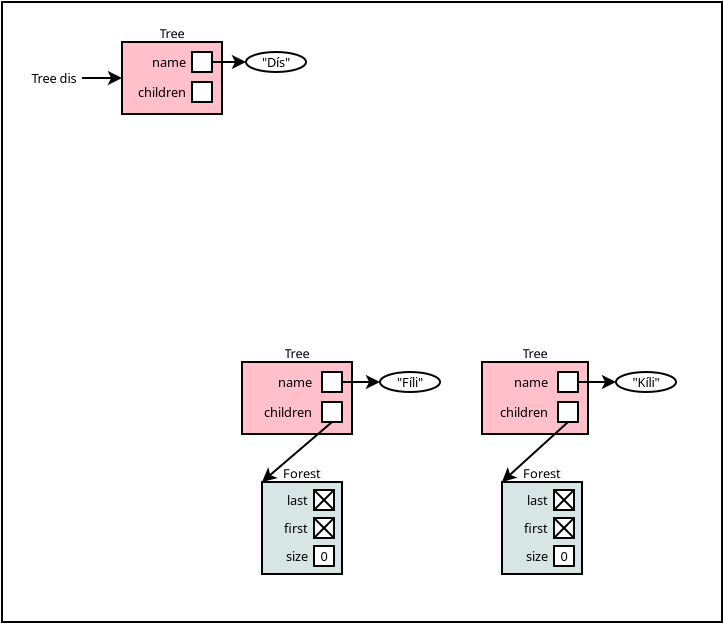 <?xml version="1.0" encoding="UTF-8"?>
<dia:diagram xmlns:dia="http://www.lysator.liu.se/~alla/dia/">
  <dia:layer name="Background" visible="true" active="true">
    <dia:object type="Standard - Box" version="0" id="O0">
      <dia:attribute name="obj_pos">
        <dia:point val="19,0"/>
      </dia:attribute>
      <dia:attribute name="obj_bb">
        <dia:rectangle val="18.95,-0.05;55.05,31.05"/>
      </dia:attribute>
      <dia:attribute name="elem_corner">
        <dia:point val="19,0"/>
      </dia:attribute>
      <dia:attribute name="elem_width">
        <dia:real val="36"/>
      </dia:attribute>
      <dia:attribute name="elem_height">
        <dia:real val="31"/>
      </dia:attribute>
      <dia:attribute name="show_background">
        <dia:boolean val="true"/>
      </dia:attribute>
    </dia:object>
    <dia:object type="Standard - Box" version="0" id="O1">
      <dia:attribute name="obj_pos">
        <dia:point val="25,2"/>
      </dia:attribute>
      <dia:attribute name="obj_bb">
        <dia:rectangle val="24.95,1.95;30.05,5.65"/>
      </dia:attribute>
      <dia:attribute name="elem_corner">
        <dia:point val="25,2"/>
      </dia:attribute>
      <dia:attribute name="elem_width">
        <dia:real val="5"/>
      </dia:attribute>
      <dia:attribute name="elem_height">
        <dia:real val="3.6"/>
      </dia:attribute>
      <dia:attribute name="border_width">
        <dia:real val="0.1"/>
      </dia:attribute>
      <dia:attribute name="inner_color">
        <dia:color val="#ffc0cb"/>
      </dia:attribute>
      <dia:attribute name="show_background">
        <dia:boolean val="true"/>
      </dia:attribute>
    </dia:object>
    <dia:object type="Standard - Text" version="1" id="O2">
      <dia:attribute name="obj_pos">
        <dia:point val="22.8,3.8"/>
      </dia:attribute>
      <dia:attribute name="obj_bb">
        <dia:rectangle val="20.348,3.428;22.8,4.173"/>
      </dia:attribute>
      <dia:attribute name="text">
        <dia:composite type="text">
          <dia:attribute name="string">
            <dia:string>#Tree dis#</dia:string>
          </dia:attribute>
          <dia:attribute name="font">
            <dia:font family="sans" style="0" name="Helvetica"/>
          </dia:attribute>
          <dia:attribute name="height">
            <dia:real val="0.8"/>
          </dia:attribute>
          <dia:attribute name="pos">
            <dia:point val="22.8,4.022"/>
          </dia:attribute>
          <dia:attribute name="color">
            <dia:color val="#000000"/>
          </dia:attribute>
          <dia:attribute name="alignment">
            <dia:enum val="2"/>
          </dia:attribute>
        </dia:composite>
      </dia:attribute>
      <dia:attribute name="valign">
        <dia:enum val="2"/>
      </dia:attribute>
    </dia:object>
    <dia:object type="Standard - Line" version="0" id="O3">
      <dia:attribute name="obj_pos">
        <dia:point val="23,3.8"/>
      </dia:attribute>
      <dia:attribute name="obj_bb">
        <dia:rectangle val="22.95,3.438;25.112,4.162"/>
      </dia:attribute>
      <dia:attribute name="conn_endpoints">
        <dia:point val="23,3.8"/>
        <dia:point val="25,3.8"/>
      </dia:attribute>
      <dia:attribute name="numcp">
        <dia:int val="1"/>
      </dia:attribute>
      <dia:attribute name="end_arrow">
        <dia:enum val="22"/>
      </dia:attribute>
      <dia:attribute name="end_arrow_length">
        <dia:real val="0.5"/>
      </dia:attribute>
      <dia:attribute name="end_arrow_width">
        <dia:real val="0.5"/>
      </dia:attribute>
      <dia:connections>
        <dia:connection handle="1" to="O1" connection="3"/>
      </dia:connections>
    </dia:object>
    <dia:object type="Standard - Text" version="1" id="O4">
      <dia:attribute name="obj_pos">
        <dia:point val="28.2,3"/>
      </dia:attribute>
      <dia:attribute name="obj_bb">
        <dia:rectangle val="26.385,2.627;28.2,3.373"/>
      </dia:attribute>
      <dia:attribute name="text">
        <dia:composite type="text">
          <dia:attribute name="string">
            <dia:string>#name#</dia:string>
          </dia:attribute>
          <dia:attribute name="font">
            <dia:font family="sans" style="0" name="Helvetica"/>
          </dia:attribute>
          <dia:attribute name="height">
            <dia:real val="0.8"/>
          </dia:attribute>
          <dia:attribute name="pos">
            <dia:point val="28.2,3.223"/>
          </dia:attribute>
          <dia:attribute name="color">
            <dia:color val="#000000"/>
          </dia:attribute>
          <dia:attribute name="alignment">
            <dia:enum val="2"/>
          </dia:attribute>
        </dia:composite>
      </dia:attribute>
      <dia:attribute name="valign">
        <dia:enum val="2"/>
      </dia:attribute>
    </dia:object>
    <dia:object type="Standard - Box" version="0" id="O5">
      <dia:attribute name="obj_pos">
        <dia:point val="28.5,2.5"/>
      </dia:attribute>
      <dia:attribute name="obj_bb">
        <dia:rectangle val="28.45,2.45;29.55,3.55"/>
      </dia:attribute>
      <dia:attribute name="elem_corner">
        <dia:point val="28.5,2.5"/>
      </dia:attribute>
      <dia:attribute name="elem_width">
        <dia:real val="1"/>
      </dia:attribute>
      <dia:attribute name="elem_height">
        <dia:real val="1"/>
      </dia:attribute>
      <dia:attribute name="show_background">
        <dia:boolean val="true"/>
      </dia:attribute>
    </dia:object>
    <dia:object type="Standard - Ellipse" version="0" id="O6">
      <dia:attribute name="obj_pos">
        <dia:point val="31.2,2.5"/>
      </dia:attribute>
      <dia:attribute name="obj_bb">
        <dia:rectangle val="31.15,2.45;34.25,3.55"/>
      </dia:attribute>
      <dia:attribute name="elem_corner">
        <dia:point val="31.2,2.5"/>
      </dia:attribute>
      <dia:attribute name="elem_width">
        <dia:real val="3"/>
      </dia:attribute>
      <dia:attribute name="elem_height">
        <dia:real val="1"/>
      </dia:attribute>
    </dia:object>
    <dia:object type="Standard - Text" version="1" id="O7">
      <dia:attribute name="obj_pos">
        <dia:point val="32.7,3"/>
      </dia:attribute>
      <dia:attribute name="obj_bb">
        <dia:rectangle val="31.904,2.627;33.496,3.373"/>
      </dia:attribute>
      <dia:attribute name="text">
        <dia:composite type="text">
          <dia:attribute name="string">
            <dia:string>#"Dís"#</dia:string>
          </dia:attribute>
          <dia:attribute name="font">
            <dia:font family="sans" style="0" name="Helvetica"/>
          </dia:attribute>
          <dia:attribute name="height">
            <dia:real val="0.8"/>
          </dia:attribute>
          <dia:attribute name="pos">
            <dia:point val="32.7,3.223"/>
          </dia:attribute>
          <dia:attribute name="color">
            <dia:color val="#000000"/>
          </dia:attribute>
          <dia:attribute name="alignment">
            <dia:enum val="1"/>
          </dia:attribute>
        </dia:composite>
      </dia:attribute>
      <dia:attribute name="valign">
        <dia:enum val="2"/>
      </dia:attribute>
      <dia:connections>
        <dia:connection handle="0" to="O6" connection="8"/>
      </dia:connections>
    </dia:object>
    <dia:object type="Standard - Line" version="0" id="O8">
      <dia:attribute name="obj_pos">
        <dia:point val="29.5,3"/>
      </dia:attribute>
      <dia:attribute name="obj_bb">
        <dia:rectangle val="29.45,2.638;31.312,3.362"/>
      </dia:attribute>
      <dia:attribute name="conn_endpoints">
        <dia:point val="29.5,3"/>
        <dia:point val="31.2,3"/>
      </dia:attribute>
      <dia:attribute name="numcp">
        <dia:int val="1"/>
      </dia:attribute>
      <dia:attribute name="end_arrow">
        <dia:enum val="22"/>
      </dia:attribute>
      <dia:attribute name="end_arrow_length">
        <dia:real val="0.5"/>
      </dia:attribute>
      <dia:attribute name="end_arrow_width">
        <dia:real val="0.5"/>
      </dia:attribute>
      <dia:connections>
        <dia:connection handle="0" to="O5" connection="4"/>
        <dia:connection handle="1" to="O6" connection="3"/>
      </dia:connections>
    </dia:object>
    <dia:object type="Standard - Text" version="1" id="O9">
      <dia:attribute name="obj_pos">
        <dia:point val="28.2,4.5"/>
      </dia:attribute>
      <dia:attribute name="obj_bb">
        <dia:rectangle val="25.633,4.128;28.2,4.872"/>
      </dia:attribute>
      <dia:attribute name="text">
        <dia:composite type="text">
          <dia:attribute name="string">
            <dia:string>#children#</dia:string>
          </dia:attribute>
          <dia:attribute name="font">
            <dia:font family="sans" style="0" name="Helvetica"/>
          </dia:attribute>
          <dia:attribute name="height">
            <dia:real val="0.8"/>
          </dia:attribute>
          <dia:attribute name="pos">
            <dia:point val="28.2,4.723"/>
          </dia:attribute>
          <dia:attribute name="color">
            <dia:color val="#000000"/>
          </dia:attribute>
          <dia:attribute name="alignment">
            <dia:enum val="2"/>
          </dia:attribute>
        </dia:composite>
      </dia:attribute>
      <dia:attribute name="valign">
        <dia:enum val="2"/>
      </dia:attribute>
    </dia:object>
    <dia:object type="Standard - Box" version="0" id="O10">
      <dia:attribute name="obj_pos">
        <dia:point val="28.5,4"/>
      </dia:attribute>
      <dia:attribute name="obj_bb">
        <dia:rectangle val="28.45,3.95;29.55,5.05"/>
      </dia:attribute>
      <dia:attribute name="elem_corner">
        <dia:point val="28.5,4"/>
      </dia:attribute>
      <dia:attribute name="elem_width">
        <dia:real val="1"/>
      </dia:attribute>
      <dia:attribute name="elem_height">
        <dia:real val="1"/>
      </dia:attribute>
      <dia:attribute name="show_background">
        <dia:boolean val="true"/>
      </dia:attribute>
    </dia:object>
    <dia:object type="Standard - Text" version="1" id="O11">
      <dia:attribute name="obj_pos">
        <dia:point val="27.5,2"/>
      </dia:attribute>
      <dia:attribute name="obj_bb">
        <dia:rectangle val="26.834,1.255;28.166,2"/>
      </dia:attribute>
      <dia:attribute name="text">
        <dia:composite type="text">
          <dia:attribute name="string">
            <dia:string>#Tree#</dia:string>
          </dia:attribute>
          <dia:attribute name="font">
            <dia:font family="sans" style="0" name="Helvetica"/>
          </dia:attribute>
          <dia:attribute name="height">
            <dia:real val="0.8"/>
          </dia:attribute>
          <dia:attribute name="pos">
            <dia:point val="27.5,1.85"/>
          </dia:attribute>
          <dia:attribute name="color">
            <dia:color val="#000000"/>
          </dia:attribute>
          <dia:attribute name="alignment">
            <dia:enum val="1"/>
          </dia:attribute>
        </dia:composite>
      </dia:attribute>
      <dia:attribute name="valign">
        <dia:enum val="1"/>
      </dia:attribute>
      <dia:connections>
        <dia:connection handle="0" to="O1" connection="1"/>
      </dia:connections>
    </dia:object>
    <dia:object type="Standard - Box" version="0" id="O12">
      <dia:attribute name="obj_pos">
        <dia:point val="31,18"/>
      </dia:attribute>
      <dia:attribute name="obj_bb">
        <dia:rectangle val="30.95,17.95;36.55,21.65"/>
      </dia:attribute>
      <dia:attribute name="elem_corner">
        <dia:point val="31,18"/>
      </dia:attribute>
      <dia:attribute name="elem_width">
        <dia:real val="5.5"/>
      </dia:attribute>
      <dia:attribute name="elem_height">
        <dia:real val="3.6"/>
      </dia:attribute>
      <dia:attribute name="border_width">
        <dia:real val="0.1"/>
      </dia:attribute>
      <dia:attribute name="inner_color">
        <dia:color val="#ffc0cb"/>
      </dia:attribute>
      <dia:attribute name="show_background">
        <dia:boolean val="true"/>
      </dia:attribute>
    </dia:object>
    <dia:object type="Standard - Text" version="1" id="O13">
      <dia:attribute name="obj_pos">
        <dia:point val="34.5,19"/>
      </dia:attribute>
      <dia:attribute name="obj_bb">
        <dia:rectangle val="32.685,18.628;34.5,19.372"/>
      </dia:attribute>
      <dia:attribute name="text">
        <dia:composite type="text">
          <dia:attribute name="string">
            <dia:string>#name#</dia:string>
          </dia:attribute>
          <dia:attribute name="font">
            <dia:font family="sans" style="0" name="Helvetica"/>
          </dia:attribute>
          <dia:attribute name="height">
            <dia:real val="0.8"/>
          </dia:attribute>
          <dia:attribute name="pos">
            <dia:point val="34.5,19.223"/>
          </dia:attribute>
          <dia:attribute name="color">
            <dia:color val="#000000"/>
          </dia:attribute>
          <dia:attribute name="alignment">
            <dia:enum val="2"/>
          </dia:attribute>
        </dia:composite>
      </dia:attribute>
      <dia:attribute name="valign">
        <dia:enum val="2"/>
      </dia:attribute>
    </dia:object>
    <dia:object type="Standard - Box" version="0" id="O14">
      <dia:attribute name="obj_pos">
        <dia:point val="35,18.5"/>
      </dia:attribute>
      <dia:attribute name="obj_bb">
        <dia:rectangle val="34.95,18.45;36.05,19.55"/>
      </dia:attribute>
      <dia:attribute name="elem_corner">
        <dia:point val="35,18.5"/>
      </dia:attribute>
      <dia:attribute name="elem_width">
        <dia:real val="1"/>
      </dia:attribute>
      <dia:attribute name="elem_height">
        <dia:real val="1"/>
      </dia:attribute>
      <dia:attribute name="show_background">
        <dia:boolean val="true"/>
      </dia:attribute>
    </dia:object>
    <dia:object type="Standard - Ellipse" version="0" id="O15">
      <dia:attribute name="obj_pos">
        <dia:point val="37.9,18.5"/>
      </dia:attribute>
      <dia:attribute name="obj_bb">
        <dia:rectangle val="37.85,18.45;40.95,19.55"/>
      </dia:attribute>
      <dia:attribute name="elem_corner">
        <dia:point val="37.9,18.5"/>
      </dia:attribute>
      <dia:attribute name="elem_width">
        <dia:real val="3"/>
      </dia:attribute>
      <dia:attribute name="elem_height">
        <dia:real val="1"/>
      </dia:attribute>
    </dia:object>
    <dia:object type="Standard - Text" version="1" id="O16">
      <dia:attribute name="obj_pos">
        <dia:point val="39.4,19"/>
      </dia:attribute>
      <dia:attribute name="obj_bb">
        <dia:rectangle val="38.655,18.628;40.145,19.372"/>
      </dia:attribute>
      <dia:attribute name="text">
        <dia:composite type="text">
          <dia:attribute name="string">
            <dia:string>#"Fíli"#</dia:string>
          </dia:attribute>
          <dia:attribute name="font">
            <dia:font family="sans" style="0" name="Helvetica"/>
          </dia:attribute>
          <dia:attribute name="height">
            <dia:real val="0.8"/>
          </dia:attribute>
          <dia:attribute name="pos">
            <dia:point val="39.4,19.223"/>
          </dia:attribute>
          <dia:attribute name="color">
            <dia:color val="#000000"/>
          </dia:attribute>
          <dia:attribute name="alignment">
            <dia:enum val="1"/>
          </dia:attribute>
        </dia:composite>
      </dia:attribute>
      <dia:attribute name="valign">
        <dia:enum val="2"/>
      </dia:attribute>
      <dia:connections>
        <dia:connection handle="0" to="O15" connection="8"/>
      </dia:connections>
    </dia:object>
    <dia:object type="Standard - Line" version="0" id="O17">
      <dia:attribute name="obj_pos">
        <dia:point val="36,19"/>
      </dia:attribute>
      <dia:attribute name="obj_bb">
        <dia:rectangle val="35.95,18.638;38.012,19.362"/>
      </dia:attribute>
      <dia:attribute name="conn_endpoints">
        <dia:point val="36,19"/>
        <dia:point val="37.9,19"/>
      </dia:attribute>
      <dia:attribute name="numcp">
        <dia:int val="1"/>
      </dia:attribute>
      <dia:attribute name="end_arrow">
        <dia:enum val="22"/>
      </dia:attribute>
      <dia:attribute name="end_arrow_length">
        <dia:real val="0.5"/>
      </dia:attribute>
      <dia:attribute name="end_arrow_width">
        <dia:real val="0.5"/>
      </dia:attribute>
      <dia:connections>
        <dia:connection handle="0" to="O14" connection="4"/>
        <dia:connection handle="1" to="O15" connection="3"/>
      </dia:connections>
    </dia:object>
    <dia:object type="Standard - Text" version="1" id="O18">
      <dia:attribute name="obj_pos">
        <dia:point val="34.5,20.5"/>
      </dia:attribute>
      <dia:attribute name="obj_bb">
        <dia:rectangle val="31.933,20.128;34.5,20.872"/>
      </dia:attribute>
      <dia:attribute name="text">
        <dia:composite type="text">
          <dia:attribute name="string">
            <dia:string>#children#</dia:string>
          </dia:attribute>
          <dia:attribute name="font">
            <dia:font family="sans" style="0" name="Helvetica"/>
          </dia:attribute>
          <dia:attribute name="height">
            <dia:real val="0.8"/>
          </dia:attribute>
          <dia:attribute name="pos">
            <dia:point val="34.5,20.723"/>
          </dia:attribute>
          <dia:attribute name="color">
            <dia:color val="#000000"/>
          </dia:attribute>
          <dia:attribute name="alignment">
            <dia:enum val="2"/>
          </dia:attribute>
        </dia:composite>
      </dia:attribute>
      <dia:attribute name="valign">
        <dia:enum val="2"/>
      </dia:attribute>
    </dia:object>
    <dia:object type="Standard - Box" version="0" id="O19">
      <dia:attribute name="obj_pos">
        <dia:point val="35,20"/>
      </dia:attribute>
      <dia:attribute name="obj_bb">
        <dia:rectangle val="34.95,19.95;36.05,21.05"/>
      </dia:attribute>
      <dia:attribute name="elem_corner">
        <dia:point val="35,20"/>
      </dia:attribute>
      <dia:attribute name="elem_width">
        <dia:real val="1"/>
      </dia:attribute>
      <dia:attribute name="elem_height">
        <dia:real val="1"/>
      </dia:attribute>
      <dia:attribute name="show_background">
        <dia:boolean val="true"/>
      </dia:attribute>
    </dia:object>
    <dia:object type="Standard - Text" version="1" id="O20">
      <dia:attribute name="obj_pos">
        <dia:point val="33.75,18"/>
      </dia:attribute>
      <dia:attribute name="obj_bb">
        <dia:rectangle val="33.084,17.255;34.416,18"/>
      </dia:attribute>
      <dia:attribute name="text">
        <dia:composite type="text">
          <dia:attribute name="string">
            <dia:string>#Tree#</dia:string>
          </dia:attribute>
          <dia:attribute name="font">
            <dia:font family="sans" style="0" name="Helvetica"/>
          </dia:attribute>
          <dia:attribute name="height">
            <dia:real val="0.8"/>
          </dia:attribute>
          <dia:attribute name="pos">
            <dia:point val="33.75,17.85"/>
          </dia:attribute>
          <dia:attribute name="color">
            <dia:color val="#000000"/>
          </dia:attribute>
          <dia:attribute name="alignment">
            <dia:enum val="1"/>
          </dia:attribute>
        </dia:composite>
      </dia:attribute>
      <dia:attribute name="valign">
        <dia:enum val="1"/>
      </dia:attribute>
      <dia:connections>
        <dia:connection handle="0" to="O12" connection="1"/>
      </dia:connections>
    </dia:object>
    <dia:object type="Standard - Box" version="0" id="O21">
      <dia:attribute name="obj_pos">
        <dia:point val="43,18"/>
      </dia:attribute>
      <dia:attribute name="obj_bb">
        <dia:rectangle val="42.95,17.95;48.35,21.65"/>
      </dia:attribute>
      <dia:attribute name="elem_corner">
        <dia:point val="43,18"/>
      </dia:attribute>
      <dia:attribute name="elem_width">
        <dia:real val="5.3"/>
      </dia:attribute>
      <dia:attribute name="elem_height">
        <dia:real val="3.6"/>
      </dia:attribute>
      <dia:attribute name="border_width">
        <dia:real val="0.1"/>
      </dia:attribute>
      <dia:attribute name="inner_color">
        <dia:color val="#ffc0cb"/>
      </dia:attribute>
      <dia:attribute name="show_background">
        <dia:boolean val="true"/>
      </dia:attribute>
    </dia:object>
    <dia:object type="Standard - Text" version="1" id="O22">
      <dia:attribute name="obj_pos">
        <dia:point val="46.3,19"/>
      </dia:attribute>
      <dia:attribute name="obj_bb">
        <dia:rectangle val="44.485,18.628;46.3,19.372"/>
      </dia:attribute>
      <dia:attribute name="text">
        <dia:composite type="text">
          <dia:attribute name="string">
            <dia:string>#name#</dia:string>
          </dia:attribute>
          <dia:attribute name="font">
            <dia:font family="sans" style="0" name="Helvetica"/>
          </dia:attribute>
          <dia:attribute name="height">
            <dia:real val="0.8"/>
          </dia:attribute>
          <dia:attribute name="pos">
            <dia:point val="46.3,19.223"/>
          </dia:attribute>
          <dia:attribute name="color">
            <dia:color val="#000000"/>
          </dia:attribute>
          <dia:attribute name="alignment">
            <dia:enum val="2"/>
          </dia:attribute>
        </dia:composite>
      </dia:attribute>
      <dia:attribute name="valign">
        <dia:enum val="2"/>
      </dia:attribute>
    </dia:object>
    <dia:object type="Standard - Box" version="0" id="O23">
      <dia:attribute name="obj_pos">
        <dia:point val="46.8,18.5"/>
      </dia:attribute>
      <dia:attribute name="obj_bb">
        <dia:rectangle val="46.75,18.45;47.85,19.55"/>
      </dia:attribute>
      <dia:attribute name="elem_corner">
        <dia:point val="46.8,18.5"/>
      </dia:attribute>
      <dia:attribute name="elem_width">
        <dia:real val="1"/>
      </dia:attribute>
      <dia:attribute name="elem_height">
        <dia:real val="1"/>
      </dia:attribute>
      <dia:attribute name="show_background">
        <dia:boolean val="true"/>
      </dia:attribute>
    </dia:object>
    <dia:object type="Standard - Ellipse" version="0" id="O24">
      <dia:attribute name="obj_pos">
        <dia:point val="49.7,18.5"/>
      </dia:attribute>
      <dia:attribute name="obj_bb">
        <dia:rectangle val="49.65,18.45;52.75,19.55"/>
      </dia:attribute>
      <dia:attribute name="elem_corner">
        <dia:point val="49.7,18.5"/>
      </dia:attribute>
      <dia:attribute name="elem_width">
        <dia:real val="3"/>
      </dia:attribute>
      <dia:attribute name="elem_height">
        <dia:real val="1"/>
      </dia:attribute>
    </dia:object>
    <dia:object type="Standard - Text" version="1" id="O25">
      <dia:attribute name="obj_pos">
        <dia:point val="51.2,19"/>
      </dia:attribute>
      <dia:attribute name="obj_bb">
        <dia:rectangle val="50.429,18.628;51.971,19.372"/>
      </dia:attribute>
      <dia:attribute name="text">
        <dia:composite type="text">
          <dia:attribute name="string">
            <dia:string>#"Kíli"#</dia:string>
          </dia:attribute>
          <dia:attribute name="font">
            <dia:font family="sans" style="0" name="Helvetica"/>
          </dia:attribute>
          <dia:attribute name="height">
            <dia:real val="0.8"/>
          </dia:attribute>
          <dia:attribute name="pos">
            <dia:point val="51.2,19.223"/>
          </dia:attribute>
          <dia:attribute name="color">
            <dia:color val="#000000"/>
          </dia:attribute>
          <dia:attribute name="alignment">
            <dia:enum val="1"/>
          </dia:attribute>
        </dia:composite>
      </dia:attribute>
      <dia:attribute name="valign">
        <dia:enum val="2"/>
      </dia:attribute>
      <dia:connections>
        <dia:connection handle="0" to="O24" connection="8"/>
      </dia:connections>
    </dia:object>
    <dia:object type="Standard - Line" version="0" id="O26">
      <dia:attribute name="obj_pos">
        <dia:point val="47.8,19"/>
      </dia:attribute>
      <dia:attribute name="obj_bb">
        <dia:rectangle val="47.75,18.638;49.812,19.362"/>
      </dia:attribute>
      <dia:attribute name="conn_endpoints">
        <dia:point val="47.8,19"/>
        <dia:point val="49.7,19"/>
      </dia:attribute>
      <dia:attribute name="numcp">
        <dia:int val="1"/>
      </dia:attribute>
      <dia:attribute name="end_arrow">
        <dia:enum val="22"/>
      </dia:attribute>
      <dia:attribute name="end_arrow_length">
        <dia:real val="0.5"/>
      </dia:attribute>
      <dia:attribute name="end_arrow_width">
        <dia:real val="0.5"/>
      </dia:attribute>
      <dia:connections>
        <dia:connection handle="0" to="O23" connection="4"/>
        <dia:connection handle="1" to="O24" connection="3"/>
      </dia:connections>
    </dia:object>
    <dia:object type="Standard - Text" version="1" id="O27">
      <dia:attribute name="obj_pos">
        <dia:point val="46.3,20.5"/>
      </dia:attribute>
      <dia:attribute name="obj_bb">
        <dia:rectangle val="43.733,20.128;46.3,20.872"/>
      </dia:attribute>
      <dia:attribute name="text">
        <dia:composite type="text">
          <dia:attribute name="string">
            <dia:string>#children#</dia:string>
          </dia:attribute>
          <dia:attribute name="font">
            <dia:font family="sans" style="0" name="Helvetica"/>
          </dia:attribute>
          <dia:attribute name="height">
            <dia:real val="0.8"/>
          </dia:attribute>
          <dia:attribute name="pos">
            <dia:point val="46.3,20.723"/>
          </dia:attribute>
          <dia:attribute name="color">
            <dia:color val="#000000"/>
          </dia:attribute>
          <dia:attribute name="alignment">
            <dia:enum val="2"/>
          </dia:attribute>
        </dia:composite>
      </dia:attribute>
      <dia:attribute name="valign">
        <dia:enum val="2"/>
      </dia:attribute>
    </dia:object>
    <dia:object type="Standard - Box" version="0" id="O28">
      <dia:attribute name="obj_pos">
        <dia:point val="46.8,20"/>
      </dia:attribute>
      <dia:attribute name="obj_bb">
        <dia:rectangle val="46.75,19.95;47.85,21.05"/>
      </dia:attribute>
      <dia:attribute name="elem_corner">
        <dia:point val="46.8,20"/>
      </dia:attribute>
      <dia:attribute name="elem_width">
        <dia:real val="1"/>
      </dia:attribute>
      <dia:attribute name="elem_height">
        <dia:real val="1"/>
      </dia:attribute>
      <dia:attribute name="show_background">
        <dia:boolean val="true"/>
      </dia:attribute>
    </dia:object>
    <dia:object type="Standard - Text" version="1" id="O29">
      <dia:attribute name="obj_pos">
        <dia:point val="45.65,18"/>
      </dia:attribute>
      <dia:attribute name="obj_bb">
        <dia:rectangle val="44.984,17.255;46.316,18"/>
      </dia:attribute>
      <dia:attribute name="text">
        <dia:composite type="text">
          <dia:attribute name="string">
            <dia:string>#Tree#</dia:string>
          </dia:attribute>
          <dia:attribute name="font">
            <dia:font family="sans" style="0" name="Helvetica"/>
          </dia:attribute>
          <dia:attribute name="height">
            <dia:real val="0.8"/>
          </dia:attribute>
          <dia:attribute name="pos">
            <dia:point val="45.65,17.85"/>
          </dia:attribute>
          <dia:attribute name="color">
            <dia:color val="#000000"/>
          </dia:attribute>
          <dia:attribute name="alignment">
            <dia:enum val="1"/>
          </dia:attribute>
        </dia:composite>
      </dia:attribute>
      <dia:attribute name="valign">
        <dia:enum val="1"/>
      </dia:attribute>
      <dia:connections>
        <dia:connection handle="0" to="O21" connection="1"/>
      </dia:connections>
    </dia:object>
    <dia:object type="Standard - Box" version="0" id="O30">
      <dia:attribute name="obj_pos">
        <dia:point val="32,24"/>
      </dia:attribute>
      <dia:attribute name="obj_bb">
        <dia:rectangle val="31.95,23.95;36.05,28.65"/>
      </dia:attribute>
      <dia:attribute name="elem_corner">
        <dia:point val="32,24"/>
      </dia:attribute>
      <dia:attribute name="elem_width">
        <dia:real val="4"/>
      </dia:attribute>
      <dia:attribute name="elem_height">
        <dia:real val="4.6"/>
      </dia:attribute>
      <dia:attribute name="border_width">
        <dia:real val="0.1"/>
      </dia:attribute>
      <dia:attribute name="inner_color">
        <dia:color val="#d8e5e5"/>
      </dia:attribute>
      <dia:attribute name="show_background">
        <dia:boolean val="true"/>
      </dia:attribute>
    </dia:object>
    <dia:object type="Standard - Text" version="1" id="O31">
      <dia:attribute name="obj_pos">
        <dia:point val="34.3,24.9"/>
      </dia:attribute>
      <dia:attribute name="obj_bb">
        <dia:rectangle val="33.148,24.527;34.3,25.273"/>
      </dia:attribute>
      <dia:attribute name="text">
        <dia:composite type="text">
          <dia:attribute name="string">
            <dia:string>#last#</dia:string>
          </dia:attribute>
          <dia:attribute name="font">
            <dia:font family="sans" style="0" name="Helvetica"/>
          </dia:attribute>
          <dia:attribute name="height">
            <dia:real val="0.8"/>
          </dia:attribute>
          <dia:attribute name="pos">
            <dia:point val="34.3,25.122"/>
          </dia:attribute>
          <dia:attribute name="color">
            <dia:color val="#000000"/>
          </dia:attribute>
          <dia:attribute name="alignment">
            <dia:enum val="2"/>
          </dia:attribute>
        </dia:composite>
      </dia:attribute>
      <dia:attribute name="valign">
        <dia:enum val="2"/>
      </dia:attribute>
    </dia:object>
    <dia:object type="Standard - Box" version="0" id="O32">
      <dia:attribute name="obj_pos">
        <dia:point val="34.6,24.4"/>
      </dia:attribute>
      <dia:attribute name="obj_bb">
        <dia:rectangle val="34.55,24.35;35.65,25.45"/>
      </dia:attribute>
      <dia:attribute name="elem_corner">
        <dia:point val="34.6,24.4"/>
      </dia:attribute>
      <dia:attribute name="elem_width">
        <dia:real val="1"/>
      </dia:attribute>
      <dia:attribute name="elem_height">
        <dia:real val="1"/>
      </dia:attribute>
      <dia:attribute name="show_background">
        <dia:boolean val="true"/>
      </dia:attribute>
    </dia:object>
    <dia:object type="Standard - Text" version="1" id="O33">
      <dia:attribute name="obj_pos">
        <dia:point val="34.3,26.3"/>
      </dia:attribute>
      <dia:attribute name="obj_bb">
        <dia:rectangle val="33.053,25.927;34.3,26.672"/>
      </dia:attribute>
      <dia:attribute name="text">
        <dia:composite type="text">
          <dia:attribute name="string">
            <dia:string>#first#</dia:string>
          </dia:attribute>
          <dia:attribute name="font">
            <dia:font family="sans" style="0" name="Helvetica"/>
          </dia:attribute>
          <dia:attribute name="height">
            <dia:real val="0.8"/>
          </dia:attribute>
          <dia:attribute name="pos">
            <dia:point val="34.3,26.523"/>
          </dia:attribute>
          <dia:attribute name="color">
            <dia:color val="#000000"/>
          </dia:attribute>
          <dia:attribute name="alignment">
            <dia:enum val="2"/>
          </dia:attribute>
        </dia:composite>
      </dia:attribute>
      <dia:attribute name="valign">
        <dia:enum val="2"/>
      </dia:attribute>
    </dia:object>
    <dia:object type="Standard - Box" version="0" id="O34">
      <dia:attribute name="obj_pos">
        <dia:point val="34.6,25.8"/>
      </dia:attribute>
      <dia:attribute name="obj_bb">
        <dia:rectangle val="34.55,25.75;35.65,26.85"/>
      </dia:attribute>
      <dia:attribute name="elem_corner">
        <dia:point val="34.6,25.8"/>
      </dia:attribute>
      <dia:attribute name="elem_width">
        <dia:real val="1"/>
      </dia:attribute>
      <dia:attribute name="elem_height">
        <dia:real val="1"/>
      </dia:attribute>
      <dia:attribute name="show_background">
        <dia:boolean val="true"/>
      </dia:attribute>
    </dia:object>
    <dia:object type="Standard - Text" version="1" id="O35">
      <dia:attribute name="obj_pos">
        <dia:point val="34,24"/>
      </dia:attribute>
      <dia:attribute name="obj_bb">
        <dia:rectangle val="33.019,23.255;34.981,24"/>
      </dia:attribute>
      <dia:attribute name="text">
        <dia:composite type="text">
          <dia:attribute name="string">
            <dia:string>#Forest#</dia:string>
          </dia:attribute>
          <dia:attribute name="font">
            <dia:font family="sans" style="0" name="Helvetica"/>
          </dia:attribute>
          <dia:attribute name="height">
            <dia:real val="0.8"/>
          </dia:attribute>
          <dia:attribute name="pos">
            <dia:point val="34,23.85"/>
          </dia:attribute>
          <dia:attribute name="color">
            <dia:color val="#000000"/>
          </dia:attribute>
          <dia:attribute name="alignment">
            <dia:enum val="1"/>
          </dia:attribute>
        </dia:composite>
      </dia:attribute>
      <dia:attribute name="valign">
        <dia:enum val="1"/>
      </dia:attribute>
      <dia:connections>
        <dia:connection handle="0" to="O30" connection="1"/>
      </dia:connections>
    </dia:object>
    <dia:object type="Standard - Text" version="1" id="O36">
      <dia:attribute name="obj_pos">
        <dia:point val="34.3,27.7"/>
      </dia:attribute>
      <dia:attribute name="obj_bb">
        <dia:rectangle val="33.06,27.328;34.3,28.073"/>
      </dia:attribute>
      <dia:attribute name="text">
        <dia:composite type="text">
          <dia:attribute name="string">
            <dia:string>#size#</dia:string>
          </dia:attribute>
          <dia:attribute name="font">
            <dia:font family="sans" style="0" name="Helvetica"/>
          </dia:attribute>
          <dia:attribute name="height">
            <dia:real val="0.8"/>
          </dia:attribute>
          <dia:attribute name="pos">
            <dia:point val="34.3,27.922"/>
          </dia:attribute>
          <dia:attribute name="color">
            <dia:color val="#000000"/>
          </dia:attribute>
          <dia:attribute name="alignment">
            <dia:enum val="2"/>
          </dia:attribute>
        </dia:composite>
      </dia:attribute>
      <dia:attribute name="valign">
        <dia:enum val="2"/>
      </dia:attribute>
    </dia:object>
    <dia:object type="Standard - Box" version="0" id="O37">
      <dia:attribute name="obj_pos">
        <dia:point val="34.6,27.2"/>
      </dia:attribute>
      <dia:attribute name="obj_bb">
        <dia:rectangle val="34.55,27.15;35.65,28.25"/>
      </dia:attribute>
      <dia:attribute name="elem_corner">
        <dia:point val="34.6,27.2"/>
      </dia:attribute>
      <dia:attribute name="elem_width">
        <dia:real val="1"/>
      </dia:attribute>
      <dia:attribute name="elem_height">
        <dia:real val="1"/>
      </dia:attribute>
      <dia:attribute name="show_background">
        <dia:boolean val="true"/>
      </dia:attribute>
    </dia:object>
    <dia:object type="Standard - Text" version="1" id="O38">
      <dia:attribute name="obj_pos">
        <dia:point val="35.1,27.7"/>
      </dia:attribute>
      <dia:attribute name="obj_bb">
        <dia:rectangle val="34.896,27.328;35.304,28.073"/>
      </dia:attribute>
      <dia:attribute name="text">
        <dia:composite type="text">
          <dia:attribute name="string">
            <dia:string>#0#</dia:string>
          </dia:attribute>
          <dia:attribute name="font">
            <dia:font family="sans" style="0" name="Helvetica"/>
          </dia:attribute>
          <dia:attribute name="height">
            <dia:real val="0.8"/>
          </dia:attribute>
          <dia:attribute name="pos">
            <dia:point val="35.1,27.922"/>
          </dia:attribute>
          <dia:attribute name="color">
            <dia:color val="#000000"/>
          </dia:attribute>
          <dia:attribute name="alignment">
            <dia:enum val="1"/>
          </dia:attribute>
        </dia:composite>
      </dia:attribute>
      <dia:attribute name="valign">
        <dia:enum val="2"/>
      </dia:attribute>
      <dia:connections>
        <dia:connection handle="0" to="O37" connection="8"/>
      </dia:connections>
    </dia:object>
    <dia:object type="Standard - Line" version="0" id="O39">
      <dia:attribute name="obj_pos">
        <dia:point val="35.5,21"/>
      </dia:attribute>
      <dia:attribute name="obj_bb">
        <dia:rectangle val="31.915,20.93;35.571,24.073"/>
      </dia:attribute>
      <dia:attribute name="conn_endpoints">
        <dia:point val="35.5,21"/>
        <dia:point val="32,24"/>
      </dia:attribute>
      <dia:attribute name="numcp">
        <dia:int val="1"/>
      </dia:attribute>
      <dia:attribute name="end_arrow">
        <dia:enum val="22"/>
      </dia:attribute>
      <dia:attribute name="end_arrow_length">
        <dia:real val="0.5"/>
      </dia:attribute>
      <dia:attribute name="end_arrow_width">
        <dia:real val="0.5"/>
      </dia:attribute>
      <dia:connections>
        <dia:connection handle="0" to="O19" connection="6"/>
        <dia:connection handle="1" to="O30" connection="0"/>
      </dia:connections>
    </dia:object>
    <dia:object type="Standard - Line" version="0" id="O40">
      <dia:attribute name="obj_pos">
        <dia:point val="47.3,21"/>
      </dia:attribute>
      <dia:attribute name="obj_bb">
        <dia:rectangle val="43.917,20.929;47.371,24.075"/>
      </dia:attribute>
      <dia:attribute name="conn_endpoints">
        <dia:point val="47.3,21"/>
        <dia:point val="44,24"/>
      </dia:attribute>
      <dia:attribute name="numcp">
        <dia:int val="1"/>
      </dia:attribute>
      <dia:attribute name="end_arrow">
        <dia:enum val="22"/>
      </dia:attribute>
      <dia:attribute name="end_arrow_length">
        <dia:real val="0.5"/>
      </dia:attribute>
      <dia:attribute name="end_arrow_width">
        <dia:real val="0.5"/>
      </dia:attribute>
      <dia:connections>
        <dia:connection handle="0" to="O28" connection="6"/>
      </dia:connections>
    </dia:object>
    <dia:object type="Standard - Box" version="0" id="O41">
      <dia:attribute name="obj_pos">
        <dia:point val="44,24"/>
      </dia:attribute>
      <dia:attribute name="obj_bb">
        <dia:rectangle val="43.95,23.95;48.05,28.65"/>
      </dia:attribute>
      <dia:attribute name="elem_corner">
        <dia:point val="44,24"/>
      </dia:attribute>
      <dia:attribute name="elem_width">
        <dia:real val="4"/>
      </dia:attribute>
      <dia:attribute name="elem_height">
        <dia:real val="4.6"/>
      </dia:attribute>
      <dia:attribute name="border_width">
        <dia:real val="0.1"/>
      </dia:attribute>
      <dia:attribute name="inner_color">
        <dia:color val="#d8e5e5"/>
      </dia:attribute>
      <dia:attribute name="show_background">
        <dia:boolean val="true"/>
      </dia:attribute>
    </dia:object>
    <dia:object type="Standard - Text" version="1" id="O42">
      <dia:attribute name="obj_pos">
        <dia:point val="46.3,24.9"/>
      </dia:attribute>
      <dia:attribute name="obj_bb">
        <dia:rectangle val="45.148,24.527;46.3,25.273"/>
      </dia:attribute>
      <dia:attribute name="text">
        <dia:composite type="text">
          <dia:attribute name="string">
            <dia:string>#last#</dia:string>
          </dia:attribute>
          <dia:attribute name="font">
            <dia:font family="sans" style="0" name="Helvetica"/>
          </dia:attribute>
          <dia:attribute name="height">
            <dia:real val="0.8"/>
          </dia:attribute>
          <dia:attribute name="pos">
            <dia:point val="46.3,25.122"/>
          </dia:attribute>
          <dia:attribute name="color">
            <dia:color val="#000000"/>
          </dia:attribute>
          <dia:attribute name="alignment">
            <dia:enum val="2"/>
          </dia:attribute>
        </dia:composite>
      </dia:attribute>
      <dia:attribute name="valign">
        <dia:enum val="2"/>
      </dia:attribute>
    </dia:object>
    <dia:object type="Standard - Box" version="0" id="O43">
      <dia:attribute name="obj_pos">
        <dia:point val="46.6,24.4"/>
      </dia:attribute>
      <dia:attribute name="obj_bb">
        <dia:rectangle val="46.55,24.35;47.65,25.45"/>
      </dia:attribute>
      <dia:attribute name="elem_corner">
        <dia:point val="46.6,24.4"/>
      </dia:attribute>
      <dia:attribute name="elem_width">
        <dia:real val="1"/>
      </dia:attribute>
      <dia:attribute name="elem_height">
        <dia:real val="1"/>
      </dia:attribute>
      <dia:attribute name="show_background">
        <dia:boolean val="true"/>
      </dia:attribute>
    </dia:object>
    <dia:object type="Standard - Text" version="1" id="O44">
      <dia:attribute name="obj_pos">
        <dia:point val="46.3,26.3"/>
      </dia:attribute>
      <dia:attribute name="obj_bb">
        <dia:rectangle val="45.053,25.927;46.3,26.672"/>
      </dia:attribute>
      <dia:attribute name="text">
        <dia:composite type="text">
          <dia:attribute name="string">
            <dia:string>#first#</dia:string>
          </dia:attribute>
          <dia:attribute name="font">
            <dia:font family="sans" style="0" name="Helvetica"/>
          </dia:attribute>
          <dia:attribute name="height">
            <dia:real val="0.8"/>
          </dia:attribute>
          <dia:attribute name="pos">
            <dia:point val="46.3,26.523"/>
          </dia:attribute>
          <dia:attribute name="color">
            <dia:color val="#000000"/>
          </dia:attribute>
          <dia:attribute name="alignment">
            <dia:enum val="2"/>
          </dia:attribute>
        </dia:composite>
      </dia:attribute>
      <dia:attribute name="valign">
        <dia:enum val="2"/>
      </dia:attribute>
    </dia:object>
    <dia:object type="Standard - Box" version="0" id="O45">
      <dia:attribute name="obj_pos">
        <dia:point val="46.6,25.8"/>
      </dia:attribute>
      <dia:attribute name="obj_bb">
        <dia:rectangle val="46.55,25.75;47.65,26.85"/>
      </dia:attribute>
      <dia:attribute name="elem_corner">
        <dia:point val="46.6,25.8"/>
      </dia:attribute>
      <dia:attribute name="elem_width">
        <dia:real val="1"/>
      </dia:attribute>
      <dia:attribute name="elem_height">
        <dia:real val="1"/>
      </dia:attribute>
      <dia:attribute name="show_background">
        <dia:boolean val="true"/>
      </dia:attribute>
    </dia:object>
    <dia:object type="Standard - Text" version="1" id="O46">
      <dia:attribute name="obj_pos">
        <dia:point val="46,24"/>
      </dia:attribute>
      <dia:attribute name="obj_bb">
        <dia:rectangle val="45.019,23.255;46.981,24"/>
      </dia:attribute>
      <dia:attribute name="text">
        <dia:composite type="text">
          <dia:attribute name="string">
            <dia:string>#Forest#</dia:string>
          </dia:attribute>
          <dia:attribute name="font">
            <dia:font family="sans" style="0" name="Helvetica"/>
          </dia:attribute>
          <dia:attribute name="height">
            <dia:real val="0.8"/>
          </dia:attribute>
          <dia:attribute name="pos">
            <dia:point val="46,23.85"/>
          </dia:attribute>
          <dia:attribute name="color">
            <dia:color val="#000000"/>
          </dia:attribute>
          <dia:attribute name="alignment">
            <dia:enum val="1"/>
          </dia:attribute>
        </dia:composite>
      </dia:attribute>
      <dia:attribute name="valign">
        <dia:enum val="1"/>
      </dia:attribute>
      <dia:connections>
        <dia:connection handle="0" to="O41" connection="1"/>
      </dia:connections>
    </dia:object>
    <dia:object type="Standard - Text" version="1" id="O47">
      <dia:attribute name="obj_pos">
        <dia:point val="46.3,27.7"/>
      </dia:attribute>
      <dia:attribute name="obj_bb">
        <dia:rectangle val="45.06,27.328;46.3,28.073"/>
      </dia:attribute>
      <dia:attribute name="text">
        <dia:composite type="text">
          <dia:attribute name="string">
            <dia:string>#size#</dia:string>
          </dia:attribute>
          <dia:attribute name="font">
            <dia:font family="sans" style="0" name="Helvetica"/>
          </dia:attribute>
          <dia:attribute name="height">
            <dia:real val="0.8"/>
          </dia:attribute>
          <dia:attribute name="pos">
            <dia:point val="46.3,27.922"/>
          </dia:attribute>
          <dia:attribute name="color">
            <dia:color val="#000000"/>
          </dia:attribute>
          <dia:attribute name="alignment">
            <dia:enum val="2"/>
          </dia:attribute>
        </dia:composite>
      </dia:attribute>
      <dia:attribute name="valign">
        <dia:enum val="2"/>
      </dia:attribute>
    </dia:object>
    <dia:object type="Standard - Box" version="0" id="O48">
      <dia:attribute name="obj_pos">
        <dia:point val="46.6,27.2"/>
      </dia:attribute>
      <dia:attribute name="obj_bb">
        <dia:rectangle val="46.55,27.15;47.65,28.25"/>
      </dia:attribute>
      <dia:attribute name="elem_corner">
        <dia:point val="46.6,27.2"/>
      </dia:attribute>
      <dia:attribute name="elem_width">
        <dia:real val="1"/>
      </dia:attribute>
      <dia:attribute name="elem_height">
        <dia:real val="1"/>
      </dia:attribute>
      <dia:attribute name="show_background">
        <dia:boolean val="true"/>
      </dia:attribute>
    </dia:object>
    <dia:object type="Standard - Text" version="1" id="O49">
      <dia:attribute name="obj_pos">
        <dia:point val="47.1,27.7"/>
      </dia:attribute>
      <dia:attribute name="obj_bb">
        <dia:rectangle val="46.896,27.328;47.304,28.073"/>
      </dia:attribute>
      <dia:attribute name="text">
        <dia:composite type="text">
          <dia:attribute name="string">
            <dia:string>#0#</dia:string>
          </dia:attribute>
          <dia:attribute name="font">
            <dia:font family="sans" style="0" name="Helvetica"/>
          </dia:attribute>
          <dia:attribute name="height">
            <dia:real val="0.8"/>
          </dia:attribute>
          <dia:attribute name="pos">
            <dia:point val="47.1,27.922"/>
          </dia:attribute>
          <dia:attribute name="color">
            <dia:color val="#000000"/>
          </dia:attribute>
          <dia:attribute name="alignment">
            <dia:enum val="1"/>
          </dia:attribute>
        </dia:composite>
      </dia:attribute>
      <dia:attribute name="valign">
        <dia:enum val="2"/>
      </dia:attribute>
      <dia:connections>
        <dia:connection handle="0" to="O48" connection="8"/>
      </dia:connections>
    </dia:object>
    <dia:group>
      <dia:object type="Standard - Line" version="0" id="O50">
        <dia:attribute name="obj_pos">
          <dia:point val="34.6,25.8"/>
        </dia:attribute>
        <dia:attribute name="obj_bb">
          <dia:rectangle val="34.529,25.729;35.671,26.871"/>
        </dia:attribute>
        <dia:attribute name="conn_endpoints">
          <dia:point val="34.6,25.8"/>
          <dia:point val="35.6,26.8"/>
        </dia:attribute>
        <dia:attribute name="numcp">
          <dia:int val="1"/>
        </dia:attribute>
      </dia:object>
      <dia:object type="Standard - Line" version="0" id="O51">
        <dia:attribute name="obj_pos">
          <dia:point val="35.6,25.8"/>
        </dia:attribute>
        <dia:attribute name="obj_bb">
          <dia:rectangle val="34.529,25.729;35.671,26.871"/>
        </dia:attribute>
        <dia:attribute name="conn_endpoints">
          <dia:point val="35.6,25.8"/>
          <dia:point val="34.6,26.8"/>
        </dia:attribute>
        <dia:attribute name="numcp">
          <dia:int val="1"/>
        </dia:attribute>
      </dia:object>
    </dia:group>
    <dia:group>
      <dia:object type="Standard - Line" version="0" id="O52">
        <dia:attribute name="obj_pos">
          <dia:point val="34.6,24.4"/>
        </dia:attribute>
        <dia:attribute name="obj_bb">
          <dia:rectangle val="34.529,24.329;35.671,25.471"/>
        </dia:attribute>
        <dia:attribute name="conn_endpoints">
          <dia:point val="34.6,24.4"/>
          <dia:point val="35.6,25.4"/>
        </dia:attribute>
        <dia:attribute name="numcp">
          <dia:int val="1"/>
        </dia:attribute>
      </dia:object>
      <dia:object type="Standard - Line" version="0" id="O53">
        <dia:attribute name="obj_pos">
          <dia:point val="35.6,24.4"/>
        </dia:attribute>
        <dia:attribute name="obj_bb">
          <dia:rectangle val="34.529,24.329;35.671,25.471"/>
        </dia:attribute>
        <dia:attribute name="conn_endpoints">
          <dia:point val="35.6,24.4"/>
          <dia:point val="34.6,25.4"/>
        </dia:attribute>
        <dia:attribute name="numcp">
          <dia:int val="1"/>
        </dia:attribute>
      </dia:object>
    </dia:group>
    <dia:group>
      <dia:object type="Standard - Line" version="0" id="O54">
        <dia:attribute name="obj_pos">
          <dia:point val="46.6,24.4"/>
        </dia:attribute>
        <dia:attribute name="obj_bb">
          <dia:rectangle val="46.529,24.329;47.671,25.471"/>
        </dia:attribute>
        <dia:attribute name="conn_endpoints">
          <dia:point val="46.6,24.4"/>
          <dia:point val="47.6,25.4"/>
        </dia:attribute>
        <dia:attribute name="numcp">
          <dia:int val="1"/>
        </dia:attribute>
      </dia:object>
      <dia:object type="Standard - Line" version="0" id="O55">
        <dia:attribute name="obj_pos">
          <dia:point val="47.6,24.4"/>
        </dia:attribute>
        <dia:attribute name="obj_bb">
          <dia:rectangle val="46.529,24.329;47.671,25.471"/>
        </dia:attribute>
        <dia:attribute name="conn_endpoints">
          <dia:point val="47.6,24.4"/>
          <dia:point val="46.6,25.4"/>
        </dia:attribute>
        <dia:attribute name="numcp">
          <dia:int val="1"/>
        </dia:attribute>
      </dia:object>
    </dia:group>
    <dia:group>
      <dia:object type="Standard - Line" version="0" id="O56">
        <dia:attribute name="obj_pos">
          <dia:point val="46.6,25.8"/>
        </dia:attribute>
        <dia:attribute name="obj_bb">
          <dia:rectangle val="46.529,25.729;47.671,26.871"/>
        </dia:attribute>
        <dia:attribute name="conn_endpoints">
          <dia:point val="46.6,25.8"/>
          <dia:point val="47.6,26.8"/>
        </dia:attribute>
        <dia:attribute name="numcp">
          <dia:int val="1"/>
        </dia:attribute>
      </dia:object>
      <dia:object type="Standard - Line" version="0" id="O57">
        <dia:attribute name="obj_pos">
          <dia:point val="47.6,25.8"/>
        </dia:attribute>
        <dia:attribute name="obj_bb">
          <dia:rectangle val="46.529,25.729;47.671,26.871"/>
        </dia:attribute>
        <dia:attribute name="conn_endpoints">
          <dia:point val="47.6,25.8"/>
          <dia:point val="46.6,26.8"/>
        </dia:attribute>
        <dia:attribute name="numcp">
          <dia:int val="1"/>
        </dia:attribute>
      </dia:object>
    </dia:group>
  </dia:layer>
</dia:diagram>
